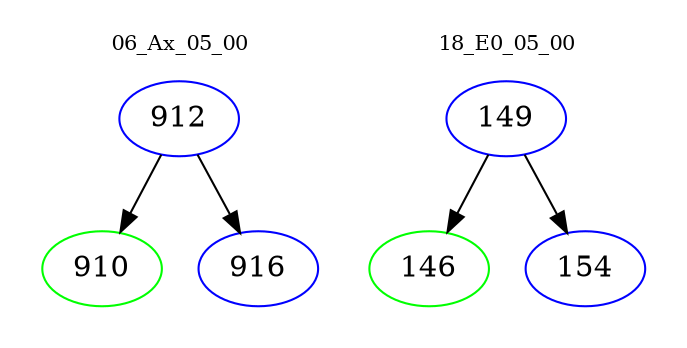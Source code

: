 digraph{
subgraph cluster_0 {
color = white
label = "06_Ax_05_00";
fontsize=10;
T0_912 [label="912", color="blue"]
T0_912 -> T0_910 [color="black"]
T0_910 [label="910", color="green"]
T0_912 -> T0_916 [color="black"]
T0_916 [label="916", color="blue"]
}
subgraph cluster_1 {
color = white
label = "18_E0_05_00";
fontsize=10;
T1_149 [label="149", color="blue"]
T1_149 -> T1_146 [color="black"]
T1_146 [label="146", color="green"]
T1_149 -> T1_154 [color="black"]
T1_154 [label="154", color="blue"]
}
}
